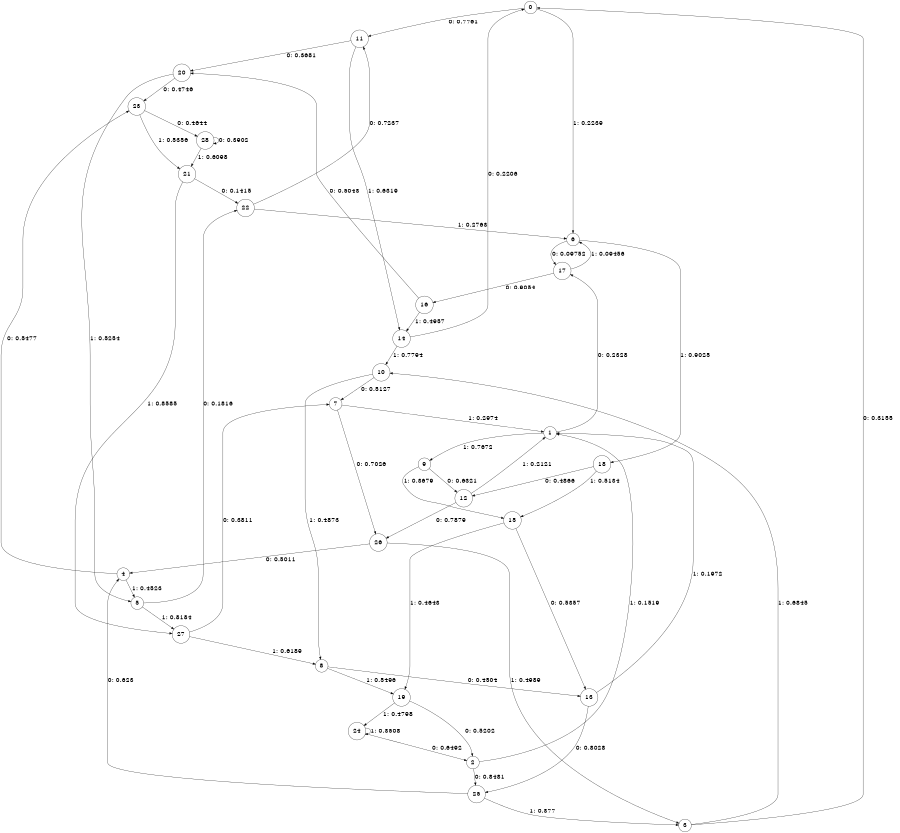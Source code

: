 digraph "ch20faceL5" {
size = "6,8.5";
ratio = "fill";
node [shape = circle];
node [fontsize = 24];
edge [fontsize = 24];
0 -> 11 [label = "0: 0.7761   "];
0 -> 6 [label = "1: 0.2239   "];
1 -> 17 [label = "0: 0.2328   "];
1 -> 9 [label = "1: 0.7672   "];
2 -> 25 [label = "0: 0.8481   "];
2 -> 1 [label = "1: 0.1519   "];
3 -> 0 [label = "0: 0.3155   "];
3 -> 10 [label = "1: 0.6845   "];
4 -> 23 [label = "0: 0.5477   "];
4 -> 5 [label = "1: 0.4523   "];
5 -> 22 [label = "0: 0.1816   "];
5 -> 27 [label = "1: 0.8184   "];
6 -> 17 [label = "0: 0.09752  "];
6 -> 18 [label = "1: 0.9025   "];
7 -> 26 [label = "0: 0.7026   "];
7 -> 1 [label = "1: 0.2974   "];
8 -> 13 [label = "0: 0.4504   "];
8 -> 19 [label = "1: 0.5496   "];
9 -> 12 [label = "0: 0.6321   "];
9 -> 15 [label = "1: 0.3679   "];
10 -> 7 [label = "0: 0.5127   "];
10 -> 8 [label = "1: 0.4873   "];
11 -> 20 [label = "0: 0.3681   "];
11 -> 14 [label = "1: 0.6319   "];
12 -> 26 [label = "0: 0.7879   "];
12 -> 1 [label = "1: 0.2121   "];
13 -> 25 [label = "0: 0.8028   "];
13 -> 1 [label = "1: 0.1972   "];
14 -> 0 [label = "0: 0.2206   "];
14 -> 10 [label = "1: 0.7794   "];
15 -> 13 [label = "0: 0.5357   "];
15 -> 19 [label = "1: 0.4643   "];
16 -> 20 [label = "0: 0.5043   "];
16 -> 14 [label = "1: 0.4957   "];
17 -> 16 [label = "0: 0.9054   "];
17 -> 6 [label = "1: 0.09456  "];
18 -> 12 [label = "0: 0.4866   "];
18 -> 15 [label = "1: 0.5134   "];
19 -> 2 [label = "0: 0.5202   "];
19 -> 24 [label = "1: 0.4798   "];
20 -> 23 [label = "0: 0.4746   "];
20 -> 5 [label = "1: 0.5254   "];
21 -> 22 [label = "0: 0.1415   "];
21 -> 27 [label = "1: 0.8585   "];
22 -> 11 [label = "0: 0.7237   "];
22 -> 6 [label = "1: 0.2763   "];
23 -> 28 [label = "0: 0.4644   "];
23 -> 21 [label = "1: 0.5356   "];
24 -> 2 [label = "0: 0.6492   "];
24 -> 24 [label = "1: 0.3508   "];
25 -> 4 [label = "0: 0.623    "];
25 -> 3 [label = "1: 0.377    "];
26 -> 4 [label = "0: 0.5011   "];
26 -> 3 [label = "1: 0.4989   "];
27 -> 7 [label = "0: 0.3811   "];
27 -> 8 [label = "1: 0.6189   "];
28 -> 28 [label = "0: 0.3902   "];
28 -> 21 [label = "1: 0.6098   "];
}